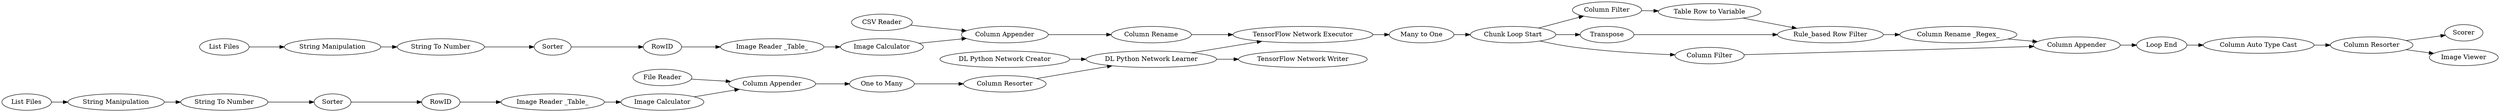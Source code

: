 digraph {
	"-4205714629773845848_57" [label=Sorter]
	"-6544522801968066725_60" [label="Rule_based Row Filter"]
	"1517901865252084387_53" [label="CSV Reader"]
	"-4205714629773845848_60" [label="String To Number"]
	"-5675627114152804863_62" [label="File Reader"]
	"1517901865252084387_51" [label="List Files"]
	"-5675627114152804863_61" [label="One to Many"]
	"-6544522801968066725_53" [label="Chunk Loop Start"]
	"-6544522801968066725_63" [label="Loop End"]
	"-5675627114152804863_60" [label="Image Calculator"]
	"-6544522801968066725_74" [label="Table Row to Variable"]
	"3514192071465247832_86" [label="TensorFlow Network Executor"]
	"-6544522801968066725_20" [label="Many to One"]
	"-939177078081802189_57" [label=Sorter]
	"1517901865252084387_54" [label="Column Appender"]
	"-939177078081802189_56" [label="String Manipulation"]
	"3514192071465247832_84" [label=Scorer]
	"-6544522801968066725_62" [label="Column Appender"]
	"-939177078081802189_59" [label=RowID]
	"-6544522801968066725_65" [label="Column Resorter"]
	"3514192071465247832_23" [label="DL Python Network Creator"]
	"1517901865252084387_60" [label="Image Calculator"]
	"-6544522801968066725_56" [label="Column Filter"]
	"1517901865252084387_42" [label="Column Rename"]
	"-6544522801968066725_64" [label="Column Rename _Regex_"]
	"3514192071465247832_24" [label="DL Python Network Learner"]
	"-4205714629773845848_59" [label=RowID]
	"-5675627114152804863_52" [label="Image Reader _Table_"]
	"1517901865252084387_52" [label="Image Reader _Table_"]
	"3514192071465247832_85" [label="Image Viewer"]
	"-4205714629773845848_56" [label="String Manipulation"]
	"-6544522801968066725_57" [label=Transpose]
	"-5675627114152804863_51" [label="List Files"]
	"-6544522801968066725_73" [label="Column Auto Type Cast"]
	"3514192071465247832_31" [label="TensorFlow Network Writer"]
	"-939177078081802189_60" [label="String To Number"]
	"-5675627114152804863_54" [label="Column Appender"]
	"-5675627114152804863_63" [label="Column Resorter"]
	"-6544522801968066725_61" [label="Column Filter"]
	"-4205714629773845848_59" -> "-5675627114152804863_52"
	"-5675627114152804863_51" -> "-4205714629773845848_56"
	"-6544522801968066725_62" -> "-6544522801968066725_63"
	"1517901865252084387_53" -> "1517901865252084387_54"
	"-6544522801968066725_65" -> "3514192071465247832_84"
	"-6544522801968066725_73" -> "-6544522801968066725_65"
	"-6544522801968066725_53" -> "-6544522801968066725_61"
	"-5675627114152804863_63" -> "3514192071465247832_24"
	"-6544522801968066725_61" -> "-6544522801968066725_62"
	"-6544522801968066725_53" -> "-6544522801968066725_56"
	"-5675627114152804863_60" -> "-5675627114152804863_54"
	"-5675627114152804863_62" -> "-5675627114152804863_54"
	"-6544522801968066725_65" -> "3514192071465247832_85"
	"-6544522801968066725_64" -> "-6544522801968066725_62"
	"-5675627114152804863_54" -> "-5675627114152804863_61"
	"-5675627114152804863_61" -> "-5675627114152804863_63"
	"-6544522801968066725_57" -> "-6544522801968066725_60"
	"-939177078081802189_60" -> "-939177078081802189_57"
	"-939177078081802189_59" -> "1517901865252084387_52"
	"-5675627114152804863_52" -> "-5675627114152804863_60"
	"-6544522801968066725_53" -> "-6544522801968066725_57"
	"-939177078081802189_56" -> "-939177078081802189_60"
	"1517901865252084387_54" -> "1517901865252084387_42"
	"3514192071465247832_86" -> "-6544522801968066725_20"
	"-4205714629773845848_60" -> "-4205714629773845848_57"
	"-6544522801968066725_60" -> "-6544522801968066725_64"
	"3514192071465247832_24" -> "3514192071465247832_31"
	"1517901865252084387_52" -> "1517901865252084387_60"
	"1517901865252084387_60" -> "1517901865252084387_54"
	"-6544522801968066725_74" -> "-6544522801968066725_60"
	"-939177078081802189_57" -> "-939177078081802189_59"
	"1517901865252084387_51" -> "-939177078081802189_56"
	"3514192071465247832_23" -> "3514192071465247832_24"
	"-6544522801968066725_20" -> "-6544522801968066725_53"
	"1517901865252084387_42" -> "3514192071465247832_86"
	"3514192071465247832_24" -> "3514192071465247832_86"
	"-6544522801968066725_56" -> "-6544522801968066725_74"
	"-4205714629773845848_56" -> "-4205714629773845848_60"
	"-6544522801968066725_63" -> "-6544522801968066725_73"
	"-4205714629773845848_57" -> "-4205714629773845848_59"
	rankdir=LR
}
